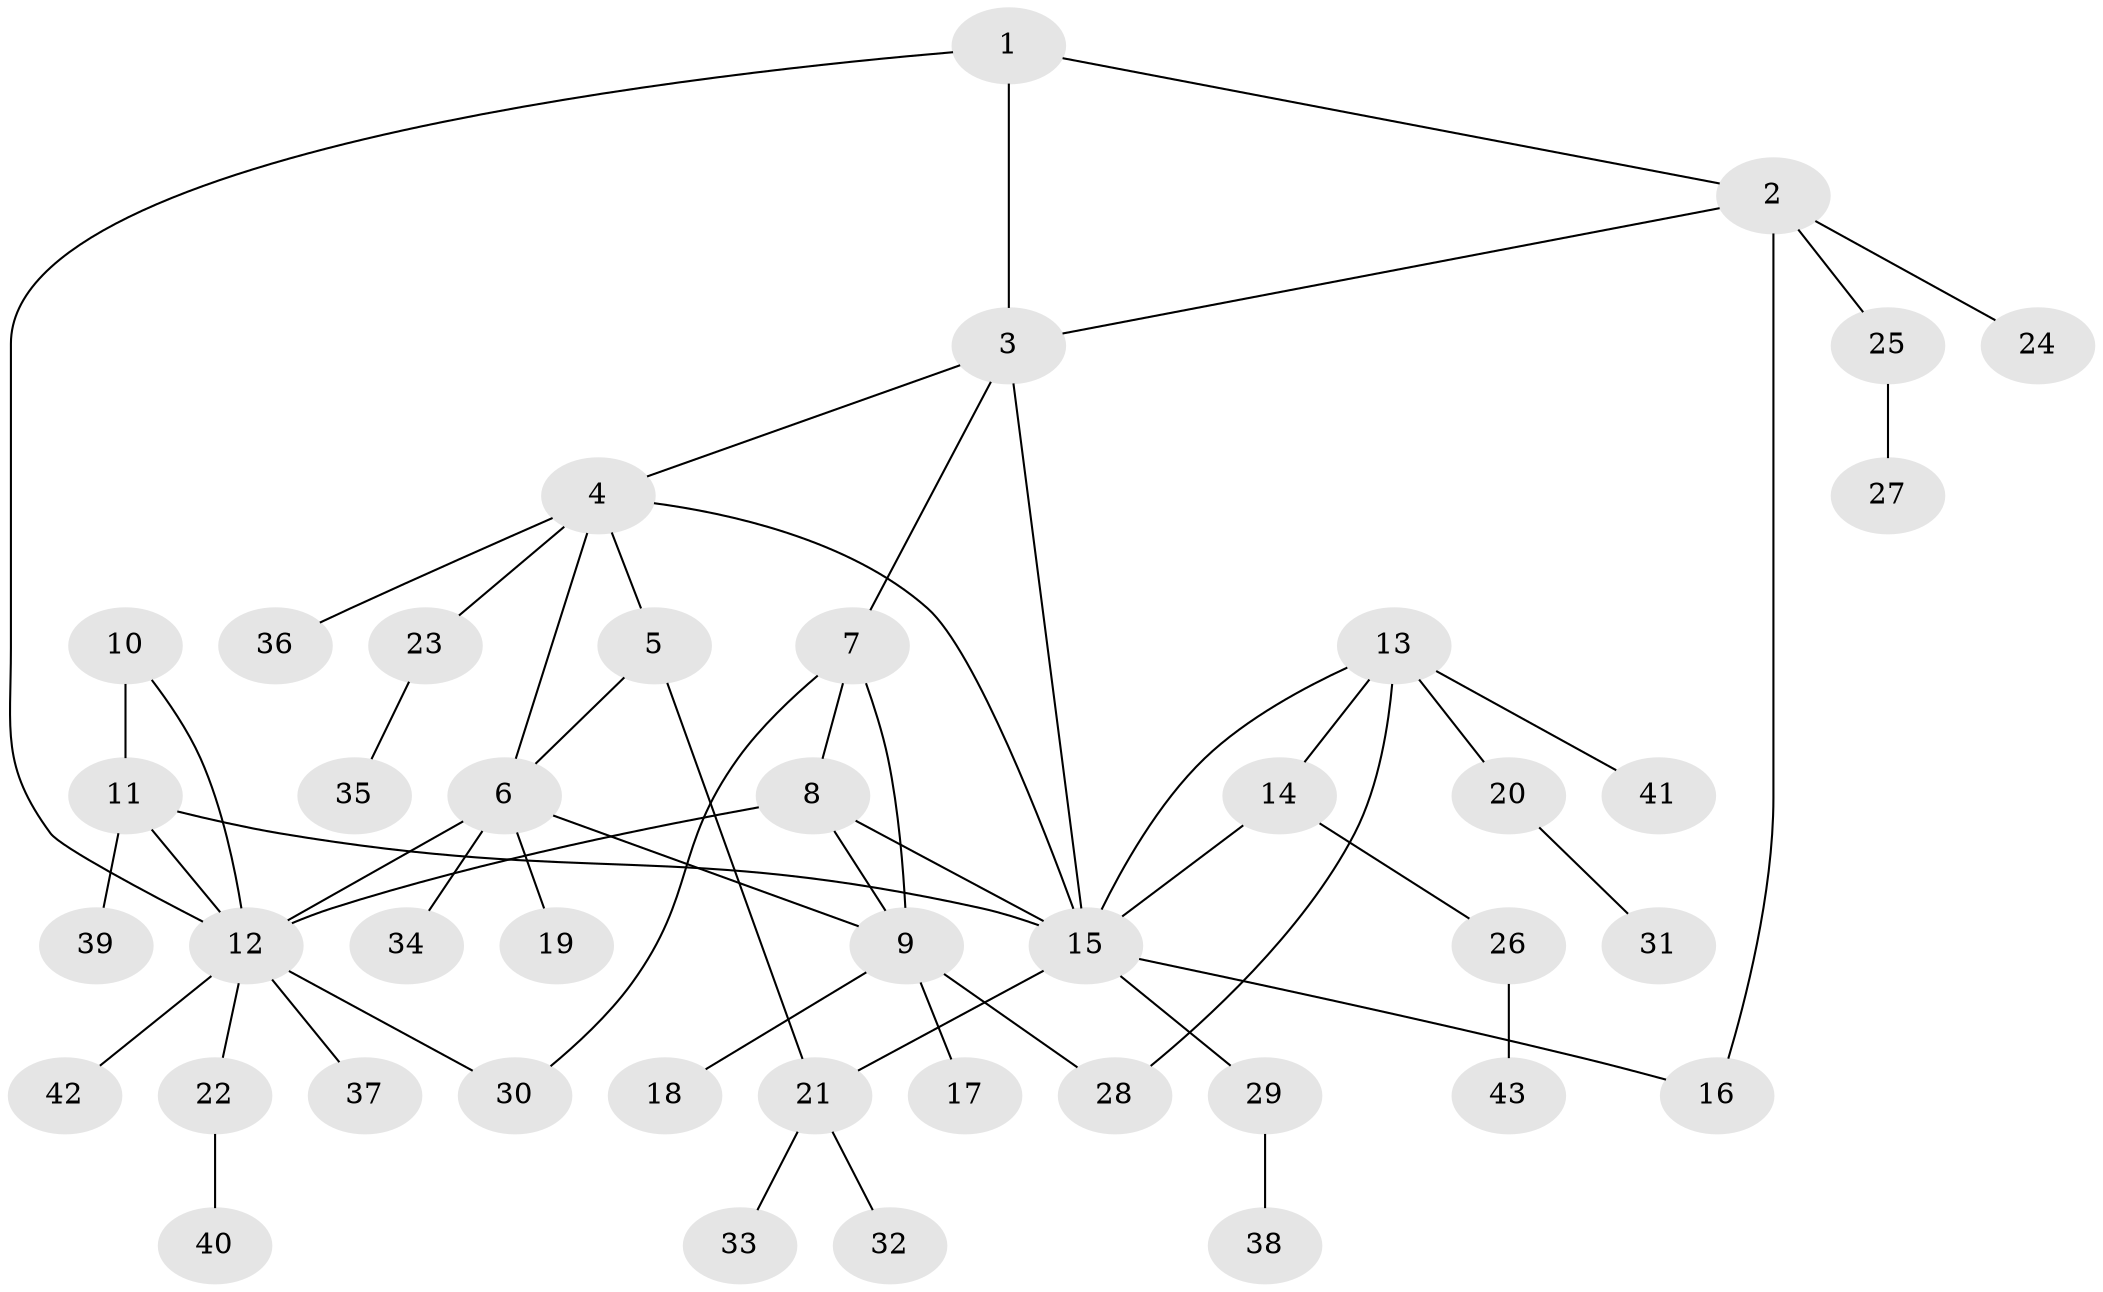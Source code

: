 // original degree distribution, {3: 0.14754098360655737, 6: 0.04918032786885246, 7: 0.04918032786885246, 5: 0.04918032786885246, 2: 0.09836065573770492, 10: 0.01639344262295082, 9: 0.01639344262295082, 1: 0.5573770491803278, 4: 0.01639344262295082}
// Generated by graph-tools (version 1.1) at 2025/52/03/04/25 22:52:15]
// undirected, 43 vertices, 57 edges
graph export_dot {
  node [color=gray90,style=filled];
  1;
  2;
  3;
  4;
  5;
  6;
  7;
  8;
  9;
  10;
  11;
  12;
  13;
  14;
  15;
  16;
  17;
  18;
  19;
  20;
  21;
  22;
  23;
  24;
  25;
  26;
  27;
  28;
  29;
  30;
  31;
  32;
  33;
  34;
  35;
  36;
  37;
  38;
  39;
  40;
  41;
  42;
  43;
  1 -- 2 [weight=1.0];
  1 -- 3 [weight=1.0];
  1 -- 12 [weight=1.0];
  2 -- 3 [weight=1.0];
  2 -- 16 [weight=1.0];
  2 -- 24 [weight=1.0];
  2 -- 25 [weight=1.0];
  3 -- 4 [weight=1.0];
  3 -- 7 [weight=1.0];
  3 -- 15 [weight=1.0];
  4 -- 5 [weight=1.0];
  4 -- 6 [weight=1.0];
  4 -- 15 [weight=1.0];
  4 -- 23 [weight=1.0];
  4 -- 36 [weight=1.0];
  5 -- 6 [weight=1.0];
  5 -- 21 [weight=1.0];
  6 -- 9 [weight=1.0];
  6 -- 12 [weight=1.0];
  6 -- 19 [weight=1.0];
  6 -- 34 [weight=1.0];
  7 -- 8 [weight=1.0];
  7 -- 9 [weight=1.0];
  7 -- 30 [weight=1.0];
  8 -- 9 [weight=1.0];
  8 -- 12 [weight=1.0];
  8 -- 15 [weight=1.0];
  9 -- 17 [weight=1.0];
  9 -- 18 [weight=1.0];
  9 -- 28 [weight=1.0];
  10 -- 11 [weight=1.0];
  10 -- 12 [weight=1.0];
  11 -- 12 [weight=1.0];
  11 -- 15 [weight=1.0];
  11 -- 39 [weight=1.0];
  12 -- 22 [weight=1.0];
  12 -- 30 [weight=1.0];
  12 -- 37 [weight=1.0];
  12 -- 42 [weight=1.0];
  13 -- 14 [weight=1.0];
  13 -- 15 [weight=1.0];
  13 -- 20 [weight=1.0];
  13 -- 28 [weight=1.0];
  13 -- 41 [weight=1.0];
  14 -- 15 [weight=1.0];
  14 -- 26 [weight=1.0];
  15 -- 16 [weight=1.0];
  15 -- 21 [weight=1.0];
  15 -- 29 [weight=1.0];
  20 -- 31 [weight=1.0];
  21 -- 32 [weight=1.0];
  21 -- 33 [weight=1.0];
  22 -- 40 [weight=1.0];
  23 -- 35 [weight=1.0];
  25 -- 27 [weight=1.0];
  26 -- 43 [weight=1.0];
  29 -- 38 [weight=1.0];
}
